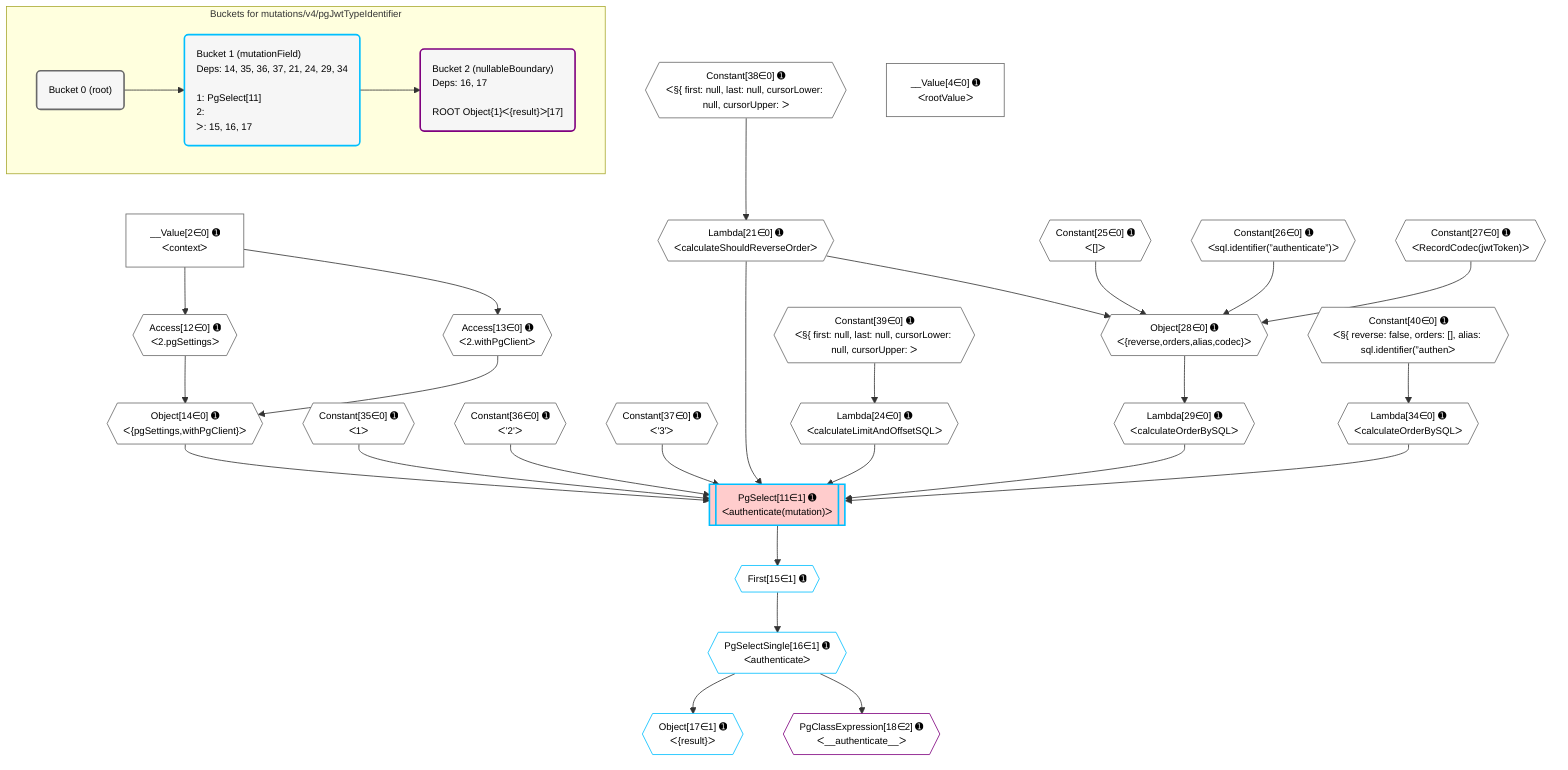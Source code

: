 %%{init: {'themeVariables': { 'fontSize': '12px'}}}%%
graph TD
    classDef path fill:#eee,stroke:#000,color:#000
    classDef plan fill:#fff,stroke-width:1px,color:#000
    classDef itemplan fill:#fff,stroke-width:2px,color:#000
    classDef unbatchedplan fill:#dff,stroke-width:1px,color:#000
    classDef sideeffectplan fill:#fcc,stroke-width:2px,color:#000
    classDef bucket fill:#f6f6f6,color:#000,stroke-width:2px,text-align:left


    %% plan dependencies
    Object28{{"Object[28∈0] ➊<br />ᐸ{reverse,orders,alias,codec}ᐳ"}}:::plan
    Lambda21{{"Lambda[21∈0] ➊<br />ᐸcalculateShouldReverseOrderᐳ"}}:::plan
    Constant25{{"Constant[25∈0] ➊<br />ᐸ[]ᐳ"}}:::plan
    Constant26{{"Constant[26∈0] ➊<br />ᐸsql.identifier(”authenticate”)ᐳ"}}:::plan
    Constant27{{"Constant[27∈0] ➊<br />ᐸRecordCodec(jwtToken)ᐳ"}}:::plan
    Lambda21 & Constant25 & Constant26 & Constant27 --> Object28
    Object14{{"Object[14∈0] ➊<br />ᐸ{pgSettings,withPgClient}ᐳ"}}:::plan
    Access12{{"Access[12∈0] ➊<br />ᐸ2.pgSettingsᐳ"}}:::plan
    Access13{{"Access[13∈0] ➊<br />ᐸ2.withPgClientᐳ"}}:::plan
    Access12 & Access13 --> Object14
    __Value2["__Value[2∈0] ➊<br />ᐸcontextᐳ"]:::plan
    __Value2 --> Access12
    __Value2 --> Access13
    Constant38{{"Constant[38∈0] ➊<br />ᐸ§{ first: null, last: null, cursorLower: null, cursorUpper: ᐳ"}}:::plan
    Constant38 --> Lambda21
    Lambda24{{"Lambda[24∈0] ➊<br />ᐸcalculateLimitAndOffsetSQLᐳ"}}:::plan
    Constant39{{"Constant[39∈0] ➊<br />ᐸ§{ first: null, last: null, cursorLower: null, cursorUpper: ᐳ"}}:::plan
    Constant39 --> Lambda24
    Lambda29{{"Lambda[29∈0] ➊<br />ᐸcalculateOrderBySQLᐳ"}}:::plan
    Object28 --> Lambda29
    Lambda34{{"Lambda[34∈0] ➊<br />ᐸcalculateOrderBySQLᐳ"}}:::plan
    Constant40{{"Constant[40∈0] ➊<br />ᐸ§{ reverse: false, orders: [], alias: sql.identifier(”authenᐳ"}}:::plan
    Constant40 --> Lambda34
    __Value4["__Value[4∈0] ➊<br />ᐸrootValueᐳ"]:::plan
    Constant35{{"Constant[35∈0] ➊<br />ᐸ1ᐳ"}}:::plan
    Constant36{{"Constant[36∈0] ➊<br />ᐸ'2'ᐳ"}}:::plan
    Constant37{{"Constant[37∈0] ➊<br />ᐸ'3'ᐳ"}}:::plan
    PgSelect11[["PgSelect[11∈1] ➊<br />ᐸauthenticate(mutation)ᐳ"]]:::sideeffectplan
    Object14 & Constant35 & Constant36 & Constant37 & Lambda21 & Lambda24 & Lambda29 & Lambda34 --> PgSelect11
    First15{{"First[15∈1] ➊"}}:::plan
    PgSelect11 --> First15
    PgSelectSingle16{{"PgSelectSingle[16∈1] ➊<br />ᐸauthenticateᐳ"}}:::plan
    First15 --> PgSelectSingle16
    Object17{{"Object[17∈1] ➊<br />ᐸ{result}ᐳ"}}:::plan
    PgSelectSingle16 --> Object17
    PgClassExpression18{{"PgClassExpression[18∈2] ➊<br />ᐸ__authenticate__ᐳ"}}:::plan
    PgSelectSingle16 --> PgClassExpression18

    %% define steps

    subgraph "Buckets for mutations/v4/pgJwtTypeIdentifier"
    Bucket0("Bucket 0 (root)"):::bucket
    classDef bucket0 stroke:#696969
    class Bucket0,__Value2,__Value4,Access12,Access13,Object14,Lambda21,Lambda24,Constant25,Constant26,Constant27,Object28,Lambda29,Lambda34,Constant35,Constant36,Constant37,Constant38,Constant39,Constant40 bucket0
    Bucket1("Bucket 1 (mutationField)<br />Deps: 14, 35, 36, 37, 21, 24, 29, 34<br /><br />1: PgSelect[11]<br />2: <br />ᐳ: 15, 16, 17"):::bucket
    classDef bucket1 stroke:#00bfff
    class Bucket1,PgSelect11,First15,PgSelectSingle16,Object17 bucket1
    Bucket2("Bucket 2 (nullableBoundary)<br />Deps: 16, 17<br /><br />ROOT Object{1}ᐸ{result}ᐳ[17]"):::bucket
    classDef bucket2 stroke:#7f007f
    class Bucket2,PgClassExpression18 bucket2
    Bucket0 --> Bucket1
    Bucket1 --> Bucket2
    end